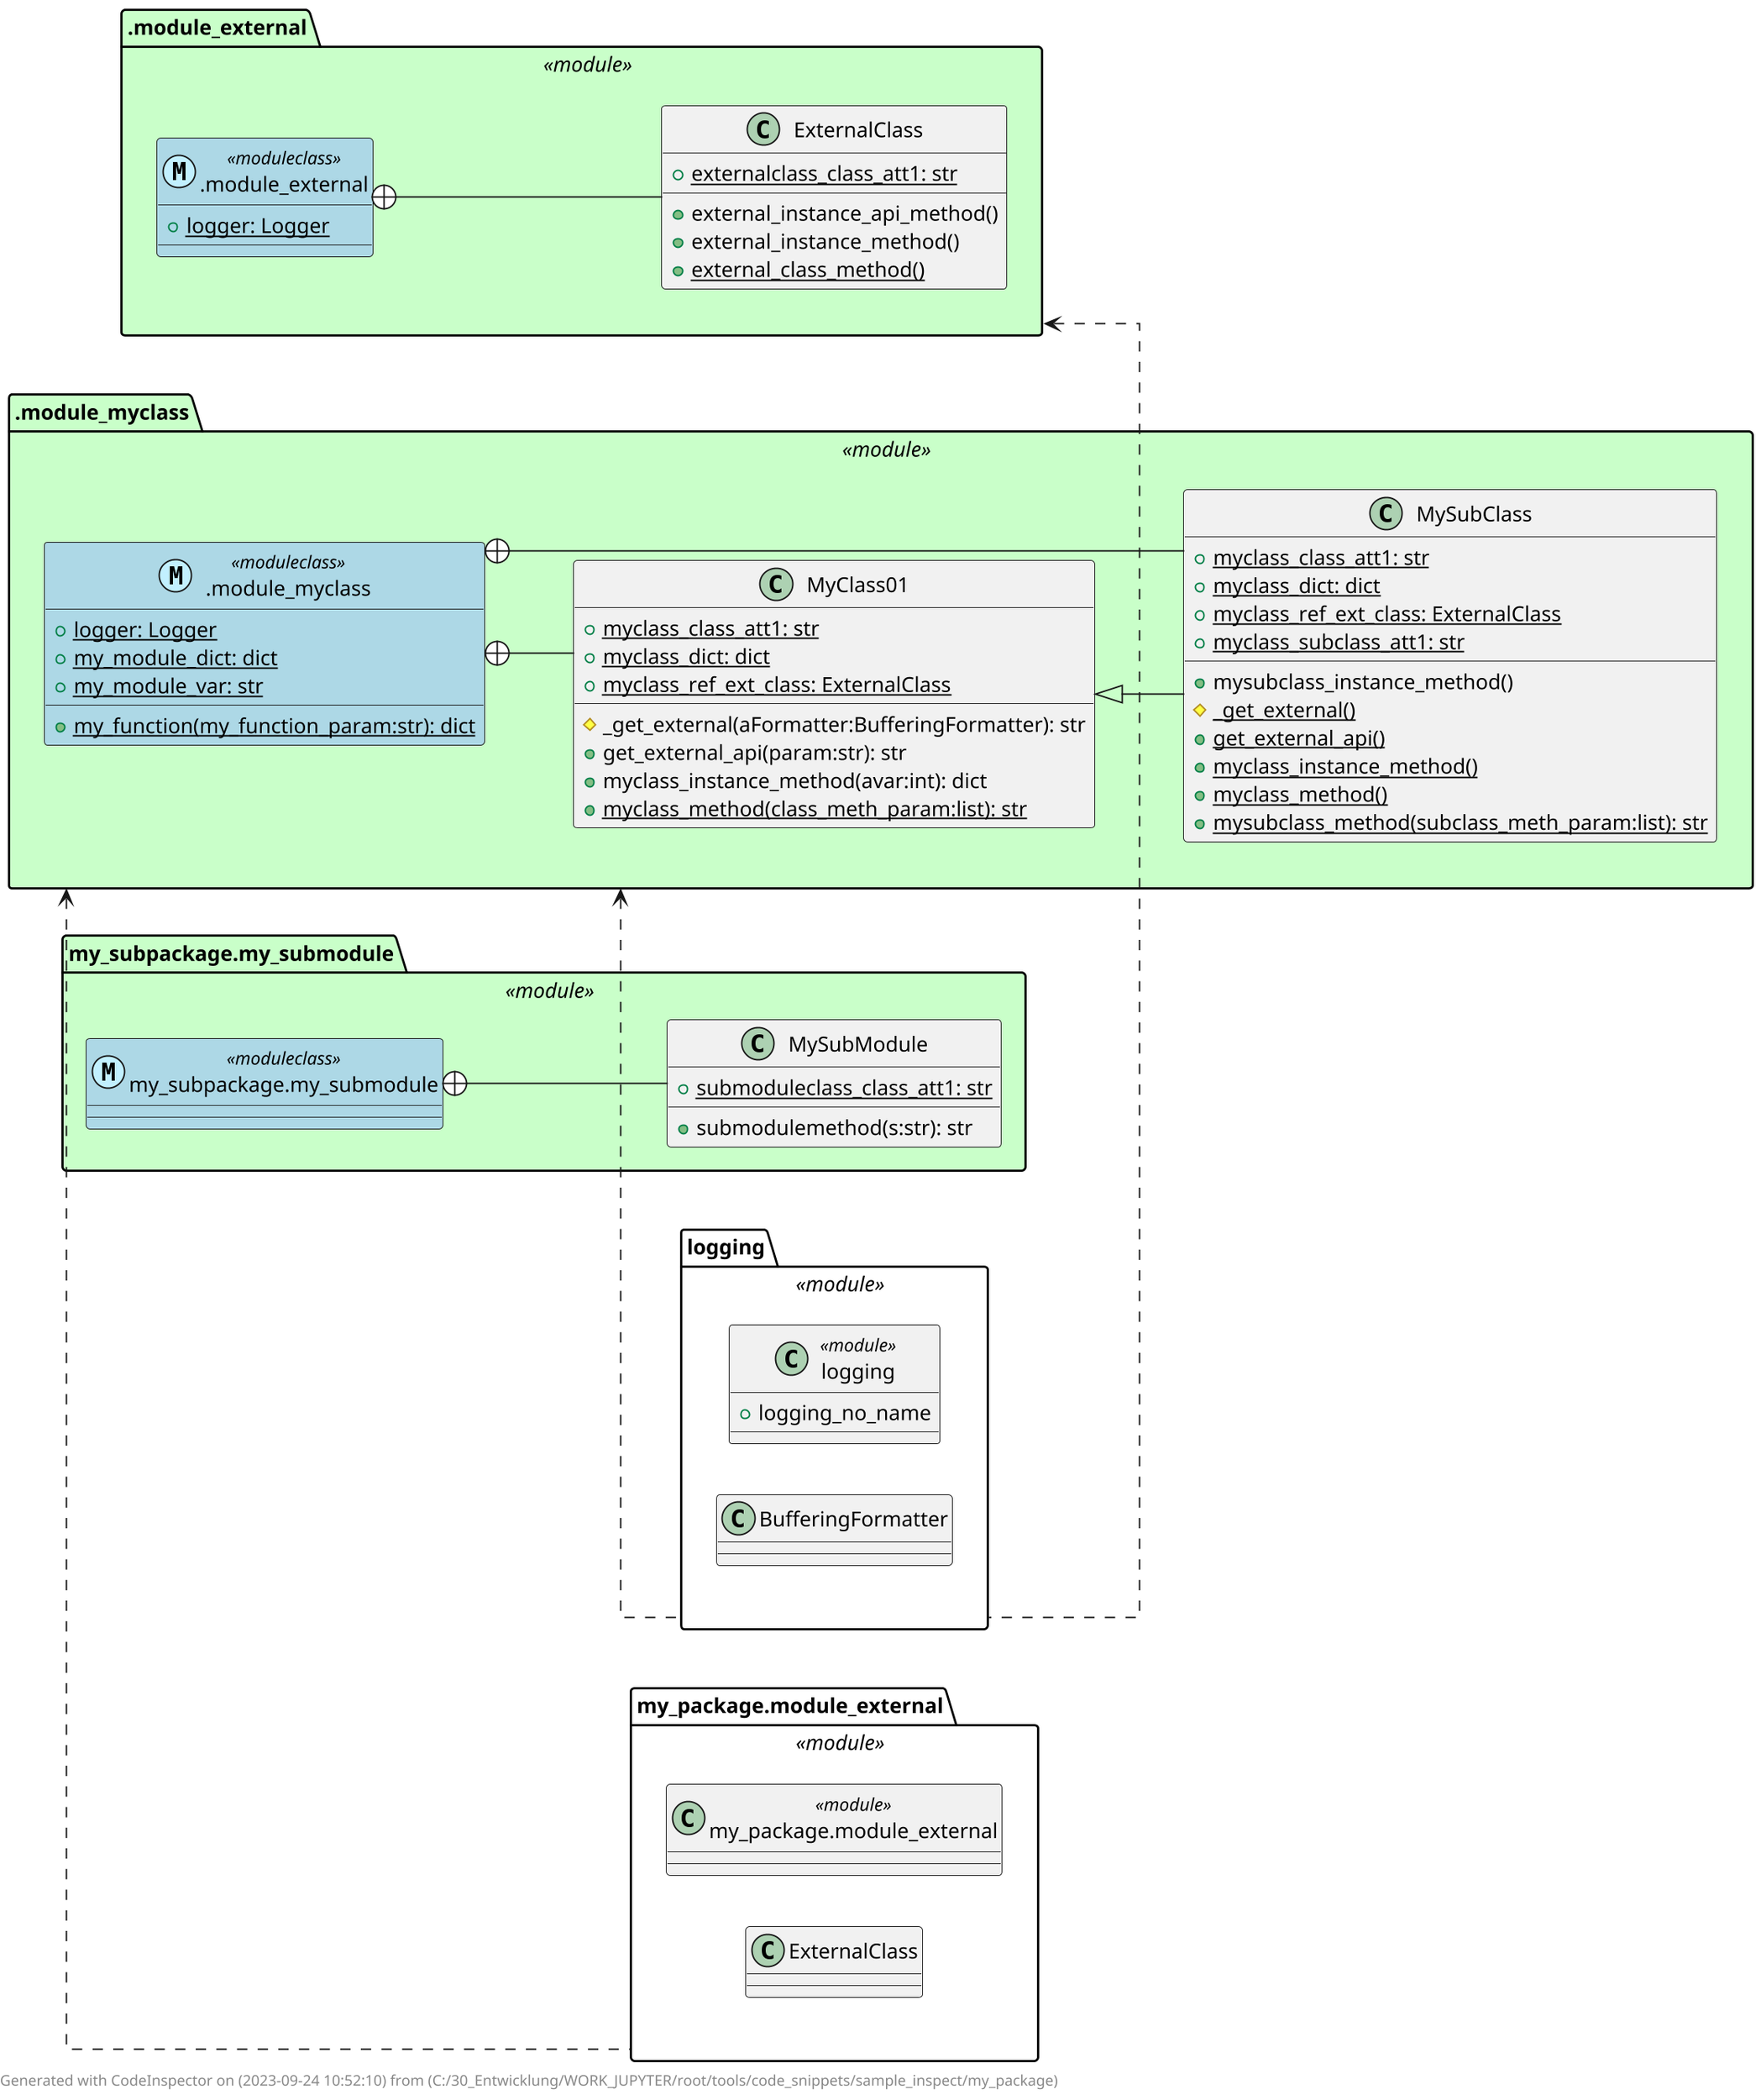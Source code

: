 @startuml
'remark use together {...}
left to right direction
'top to bottom direction
skinparam dpi 180
set namespaceSeparator none
skinparam linetype ortho
'skinparam linetype polyline
<style>
.moduleclass { BackgroundColor LightBlue }
</style>

'### MODULES
together {
'### MODULE .module_external (6b4012ba19ba7e5e1cfc82132ea374a8)
package ".module_external" as 6b4012ba19ba7e5e1cfc82132ea374a8 <<module>> #TECHNOLOGY {
class ".module_external" as 51f3fa076bfa4fb9c80977b4754d28d2 << (M,APPLICATION) moduleclass >> {
        {field} {static} +logger: Logger
}
' # CLASS ExternalClass (777f1cf82df3dcfc360e026dd38abb5b)
    class "ExternalClass" as 777f1cf82df3dcfc360e026dd38abb5b {
        {field} {static} +externalclass_class_att1: str
        {method} +external_instance_api_method()
        {method} +external_instance_method()
        {method} {static} +external_class_method()
}
}
51f3fa076bfa4fb9c80977b4754d28d2 +-- 777f1cf82df3dcfc360e026dd38abb5b

'### MODULE .module_myclass (08bf237e6234772999acb414fd80c174)
package ".module_myclass" as 08bf237e6234772999acb414fd80c174 <<module>> #TECHNOLOGY {
class ".module_myclass" as 3623635dfcc992d10c1a2f626d1df4e5 << (M,APPLICATION) moduleclass >> {
        {field} {static} +logger: Logger
        {field} {static} +my_module_dict: dict
        {field} {static} +my_module_var: str
        {method} {static} +my_function(my_function_param:str): dict
}
' # CLASS MyClass01 (01c45c2516e05c72d9597193a74801c9)
    class "MyClass01" as 01c45c2516e05c72d9597193a74801c9 {
        {field} {static} +myclass_class_att1: str
        {field} {static} +myclass_dict: dict
        {field} {static} +myclass_ref_ext_class: ExternalClass
        {method} #_get_external(aFormatter:BufferingFormatter): str
        {method} +get_external_api(param:str): str
        {method} +myclass_instance_method(avar:int): dict
        {method} {static} +myclass_method(class_meth_param:list): str
}
' # CLASS MySubClass (02ec82d5ff559a424fd58180dc90d882)
    class "MySubClass" as 02ec82d5ff559a424fd58180dc90d882 {
        {field} {static} +myclass_class_att1: str
        {field} {static} +myclass_dict: dict
        {field} {static} +myclass_ref_ext_class: ExternalClass
        {field} {static} +myclass_subclass_att1: str
        {method} +mysubclass_instance_method()
        {method} {static} #_get_external()
        {method} {static} +get_external_api()
        {method} {static} +myclass_instance_method()
        {method} {static} +myclass_method()
        {method} {static} +mysubclass_method(subclass_meth_param:list): str
}
}
3623635dfcc992d10c1a2f626d1df4e5 +-- 01c45c2516e05c72d9597193a74801c9
3623635dfcc992d10c1a2f626d1df4e5 +-- 02ec82d5ff559a424fd58180dc90d882

'### MODULE my_subpackage.my_submodule (c5e0fc475b9dbe74b972a65df6f5d226)
package "my_subpackage.my_submodule" as c5e0fc475b9dbe74b972a65df6f5d226 <<module>> #TECHNOLOGY {
class "my_subpackage.my_submodule" as 722268f812954384bbded1b7222f86ed << (M,APPLICATION) moduleclass >> {

}
' # CLASS MySubModule (04f6a24226442847a32ccf3e0326bc32)
    class "MySubModule" as 04f6a24226442847a32ccf3e0326bc32 {
        {field} {static} +submoduleclass_class_att1: str
        {method} +submodulemethod(s:str): str
}
}
722268f812954384bbded1b7222f86ed +-- 04f6a24226442847a32ccf3e0326bc32

}
' (together ### MODULES)

'### RELATED OBJECTS
package "logging" as f1e28416100e498a3c1aeb9ed885ddd7 <<module>> {
    class "logging" <<module>> {
        {field} +logging_no_name
}
    class "BufferingFormatter" as e6551ef1aa99ef99745772285f33a086
}
package "my_package.module_external" as 69a1ade40fa5357b6c722c5af2e29388 <<module>> {
    class "my_package.module_external" <<module>> {

}
    class "ExternalClass" as 2833e8af5a195cc59b300bccaacdd18e
}

'### RELATIONS
'# RELATION (0) [module-imports-module]: .module_external - logging:logging:logging 
6b4012ba19ba7e5e1cfc82132ea374a8 <.. f1e28416100e498a3c1aeb9ed885ddd7
'# RELATION (4) [module-imports-module]: .module_myclass - logging:logging:logging 
08bf237e6234772999acb414fd80c174 <.. f1e28416100e498a3c1aeb9ed885ddd7
'# RELATION (3) [module-imports-class]: .module_myclass - my_package:my_package.module_external:ExternalClass 
08bf237e6234772999acb414fd80c174 <.. 69a1ade40fa5357b6c722c5af2e29388
'# RELATION (5) [None-inherits-class]: NO_ATTRIBUTE___package__:.module_myclass:MyClass01 - NO_ATTRIBUTE___package__:.module_myclass:MySubClass 
01c45c2516e05c72d9597193a74801c9 <|-- 02ec82d5ff559a424fd58180dc90d882
hide <<moduleclass>> stereotype
left footer Generated with CodeInspector on (2023-09-24 10:52:10) from (C:/30_Entwicklung/WORK_JUPYTER/root/tools/code_snippets/sample_inspect/my_package)
@enduml